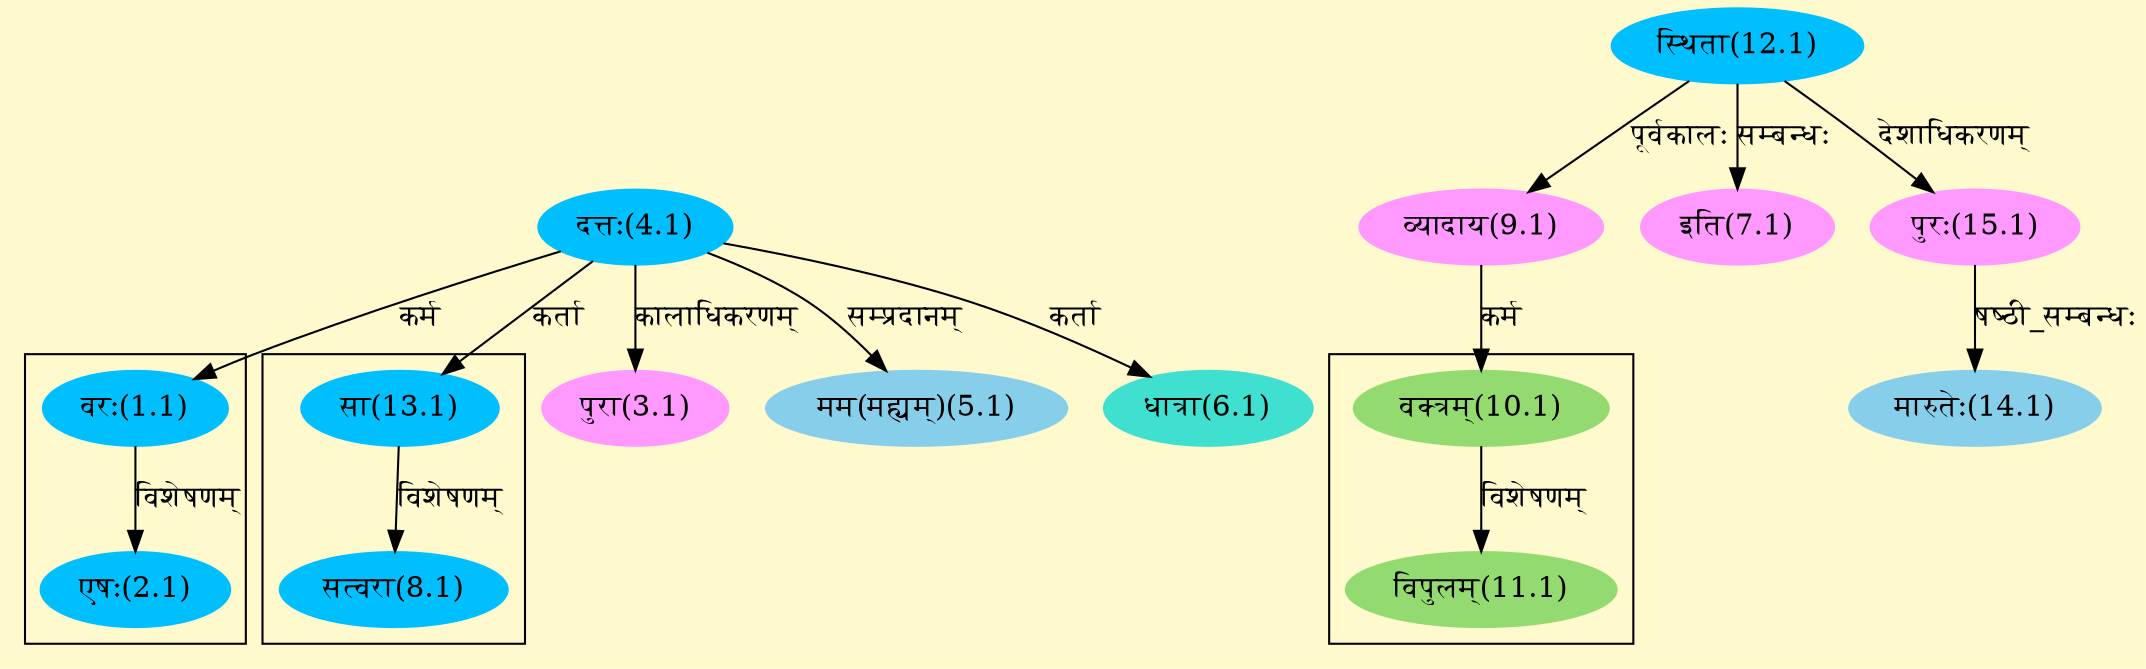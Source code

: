 digraph G{
rankdir=BT;
 compound=true;
 bgcolor="lemonchiffon1";

subgraph cluster_1{
Node2_1 [style=filled, color="#00BFFF" label = "एषः(2.1)"]
Node1_1 [style=filled, color="#00BFFF" label = "वरः(1.1)"]

}

subgraph cluster_2{
Node8_1 [style=filled, color="#00BFFF" label = "सत्वरा(8.1)"]
Node13_1 [style=filled, color="#00BFFF" label = "सा(13.1)"]

}

subgraph cluster_3{
Node11_1 [style=filled, color="#93DB70" label = "विपुलम्(11.1)"]
Node10_1 [style=filled, color="#93DB70" label = "वक्त्रम्(10.1)"]

}
Node1_1 [style=filled, color="#00BFFF" label = "वरः(1.1)"]
Node4_1 [style=filled, color="#00BFFF" label = "दत्तः(4.1)"]
Node3_1 [style=filled, color="#FF99FF" label = "पुरा(3.1)"]
Node5_1 [style=filled, color="#87CEEB" label = "मम(मह्यम्)(5.1)"]
Node6_1 [style=filled, color="#40E0D0" label = "धात्रा(6.1)"]
Node7_1 [style=filled, color="#FF99FF" label = "इति(7.1)"]
Node12_1 [style=filled, color="#00BFFF" label = "स्थिता(12.1)"]
Node9_1 [style=filled, color="#FF99FF" label = "व्यादाय(9.1)"]
Node10_1 [style=filled, color="#93DB70" label = "वक्त्रम्(10.1)"]
Node13_1 [style=filled, color="#00BFFF" label = "सा(13.1)"]
Node14_1 [style=filled, color="#87CEEB" label = "मारुतेः(14.1)"]
Node15_1 [style=filled, color="#FF99FF" label = "पुरः(15.1)"]
/* Start of Relations section */

Node1_1 -> Node4_1 [  label="कर्म"  dir="back" ]
Node2_1 -> Node1_1 [  label="विशेषणम्"  dir="back" ]
Node3_1 -> Node4_1 [  label="कालाधिकरणम्"  dir="back" ]
Node5_1 -> Node4_1 [  label="सम्प्रदानम्"  dir="back" ]
Node6_1 -> Node4_1 [  label="कर्ता"  dir="back" ]
Node7_1 -> Node12_1 [  label="सम्बन्धः"  dir="back" ]
Node8_1 -> Node13_1 [  label="विशेषणम्"  dir="back" ]
Node9_1 -> Node12_1 [  label="पूर्वकालः"  dir="back" ]
Node10_1 -> Node9_1 [  label="कर्म"  dir="back" ]
Node11_1 -> Node10_1 [  label="विशेषणम्"  dir="back" ]
Node13_1 -> Node4_1 [  label="कर्ता"  dir="back" ]
Node14_1 -> Node15_1 [  label="षष्ठी_सम्बन्धः"  dir="back" ]
Node15_1 -> Node12_1 [  label="देशाधिकरणम्"  dir="back" ]
}
